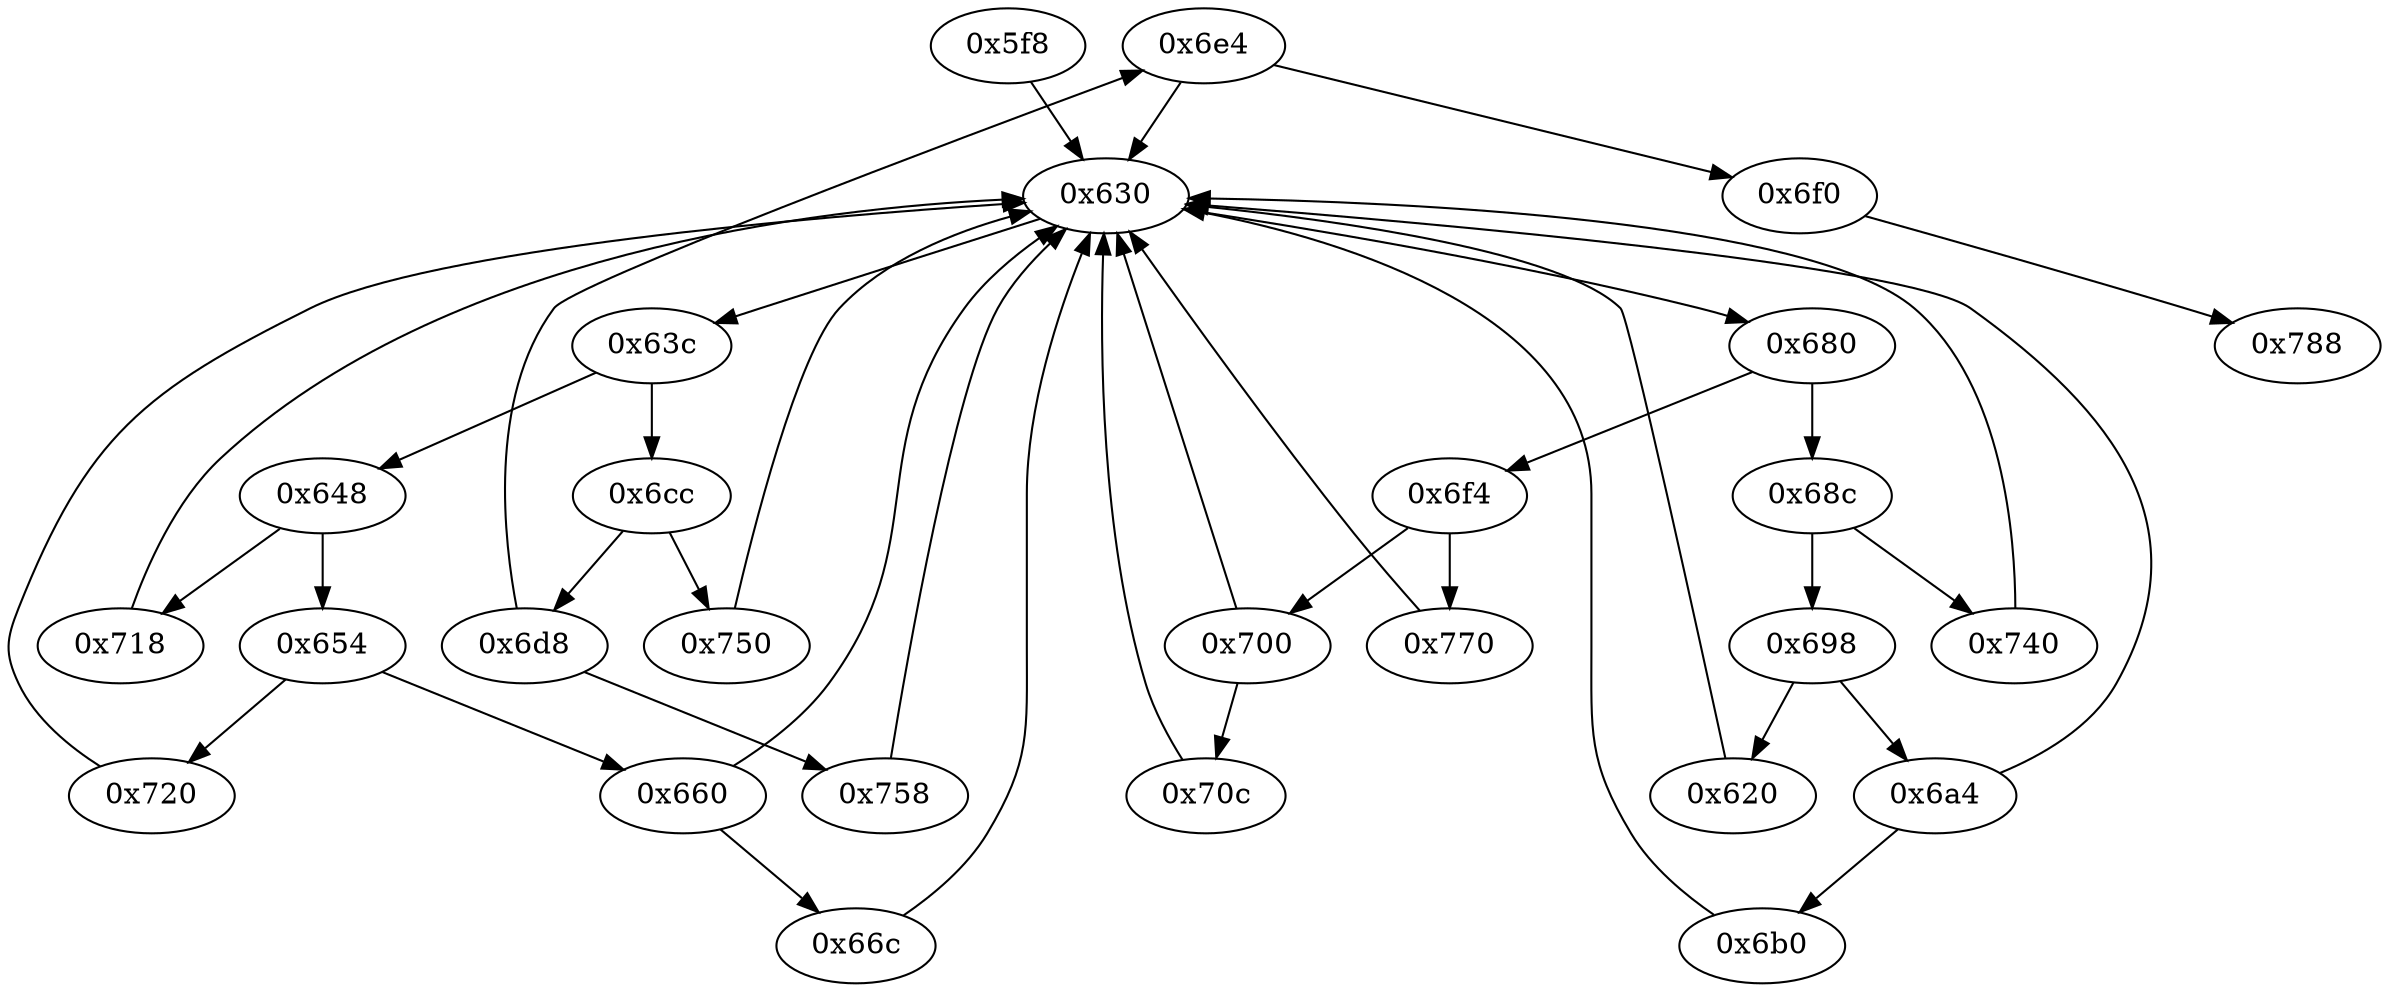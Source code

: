 strict digraph "" {
	"0x788"	 [opcode="[u'mov', u'sub', u'pop']"];
	"0x680"	 [opcode="[u'ldr', u'cmp', u'b']"];
	"0x68c"	 [opcode="[u'ldr', u'cmp', u'b']"];
	"0x680" -> "0x68c";
	"0x6f4"	 [opcode="[u'ldr', u'cmp', u'b']"];
	"0x680" -> "0x6f4";
	"0x63c"	 [opcode="[u'ldr', u'cmp', u'b']"];
	"0x648"	 [opcode="[u'ldr', u'cmp', u'b']"];
	"0x63c" -> "0x648";
	"0x6cc"	 [opcode="[u'ldr', u'cmp', u'b']"];
	"0x63c" -> "0x6cc";
	"0x6a4"	 [opcode="[u'ldr', u'cmp', u'b']"];
	"0x630"	 [opcode="[u'ldr', u'cmp', u'b']"];
	"0x6a4" -> "0x630";
	"0x6b0"	 [opcode="[u'ldr', u'cmp', u'mov', u'mov', u'strb', u'ldr', u'b']"];
	"0x6a4" -> "0x6b0";
	"0x6e4"	 [opcode="[u'ldr', u'cmp', u'b']"];
	"0x6e4" -> "0x630";
	"0x6f0"	 [opcode="[u'b']"];
	"0x6e4" -> "0x6f0";
	"0x718"	 [opcode="[u'ldr', u'b']"];
	"0x718" -> "0x630";
	"0x654"	 [opcode="[u'ldr', u'cmp', u'b']"];
	"0x660"	 [opcode="[u'ldr', u'cmp', u'b']"];
	"0x654" -> "0x660";
	"0x720"	 [opcode="[u'str', u'str', u'ldr', u'ldr', u'ldr', u'cmp', u'mov', u'b']"];
	"0x654" -> "0x720";
	"0x70c"	 [opcode="[u'ldr', u'mov', u'b']"];
	"0x70c" -> "0x630";
	"0x66c"	 [opcode="[u'ldr', u'add', u'str', u'ldr', u'b']"];
	"0x66c" -> "0x630";
	"0x758"	 [opcode="[u'ldr', u'add', u'ldr', u'add', u'mov', u'b']"];
	"0x758" -> "0x630";
	"0x770"	 [opcode="[u'ldrb', u'ldr', u'ldr', u'cmp', u'mov', u'b']"];
	"0x770" -> "0x630";
	"0x750"	 [opcode="[u'ldr', u'b']"];
	"0x750" -> "0x630";
	"0x630" -> "0x680";
	"0x630" -> "0x63c";
	"0x698"	 [opcode="[u'ldr', u'cmp', u'b']"];
	"0x698" -> "0x6a4";
	"0x620"	 [opcode="[u'ldr', u'mov', u'bl', u'ldr']"];
	"0x698" -> "0x620";
	"0x68c" -> "0x698";
	"0x740"	 [opcode="[u'mov', u'mov', u'mov', u'b']"];
	"0x68c" -> "0x740";
	"0x6f0" -> "0x788";
	"0x6f4" -> "0x770";
	"0x700"	 [opcode="[u'ldr', u'cmp', u'b']"];
	"0x6f4" -> "0x700";
	"0x6d8"	 [opcode="[u'ldr', u'cmp', u'b']"];
	"0x6d8" -> "0x6e4";
	"0x6d8" -> "0x758";
	"0x660" -> "0x66c";
	"0x660" -> "0x630";
	"0x700" -> "0x70c";
	"0x700" -> "0x630";
	"0x648" -> "0x718";
	"0x648" -> "0x654";
	"0x720" -> "0x630";
	"0x6b0" -> "0x630";
	"0x6cc" -> "0x750";
	"0x6cc" -> "0x6d8";
	"0x5f8"	 [opcode="[u'push', u'add', u'sub', u'ldr', u'mov', u'ldr', u'ldr', u'ldr', u'add', u'b']"];
	"0x5f8" -> "0x630";
	"0x620" -> "0x630";
	"0x740" -> "0x630";
}
